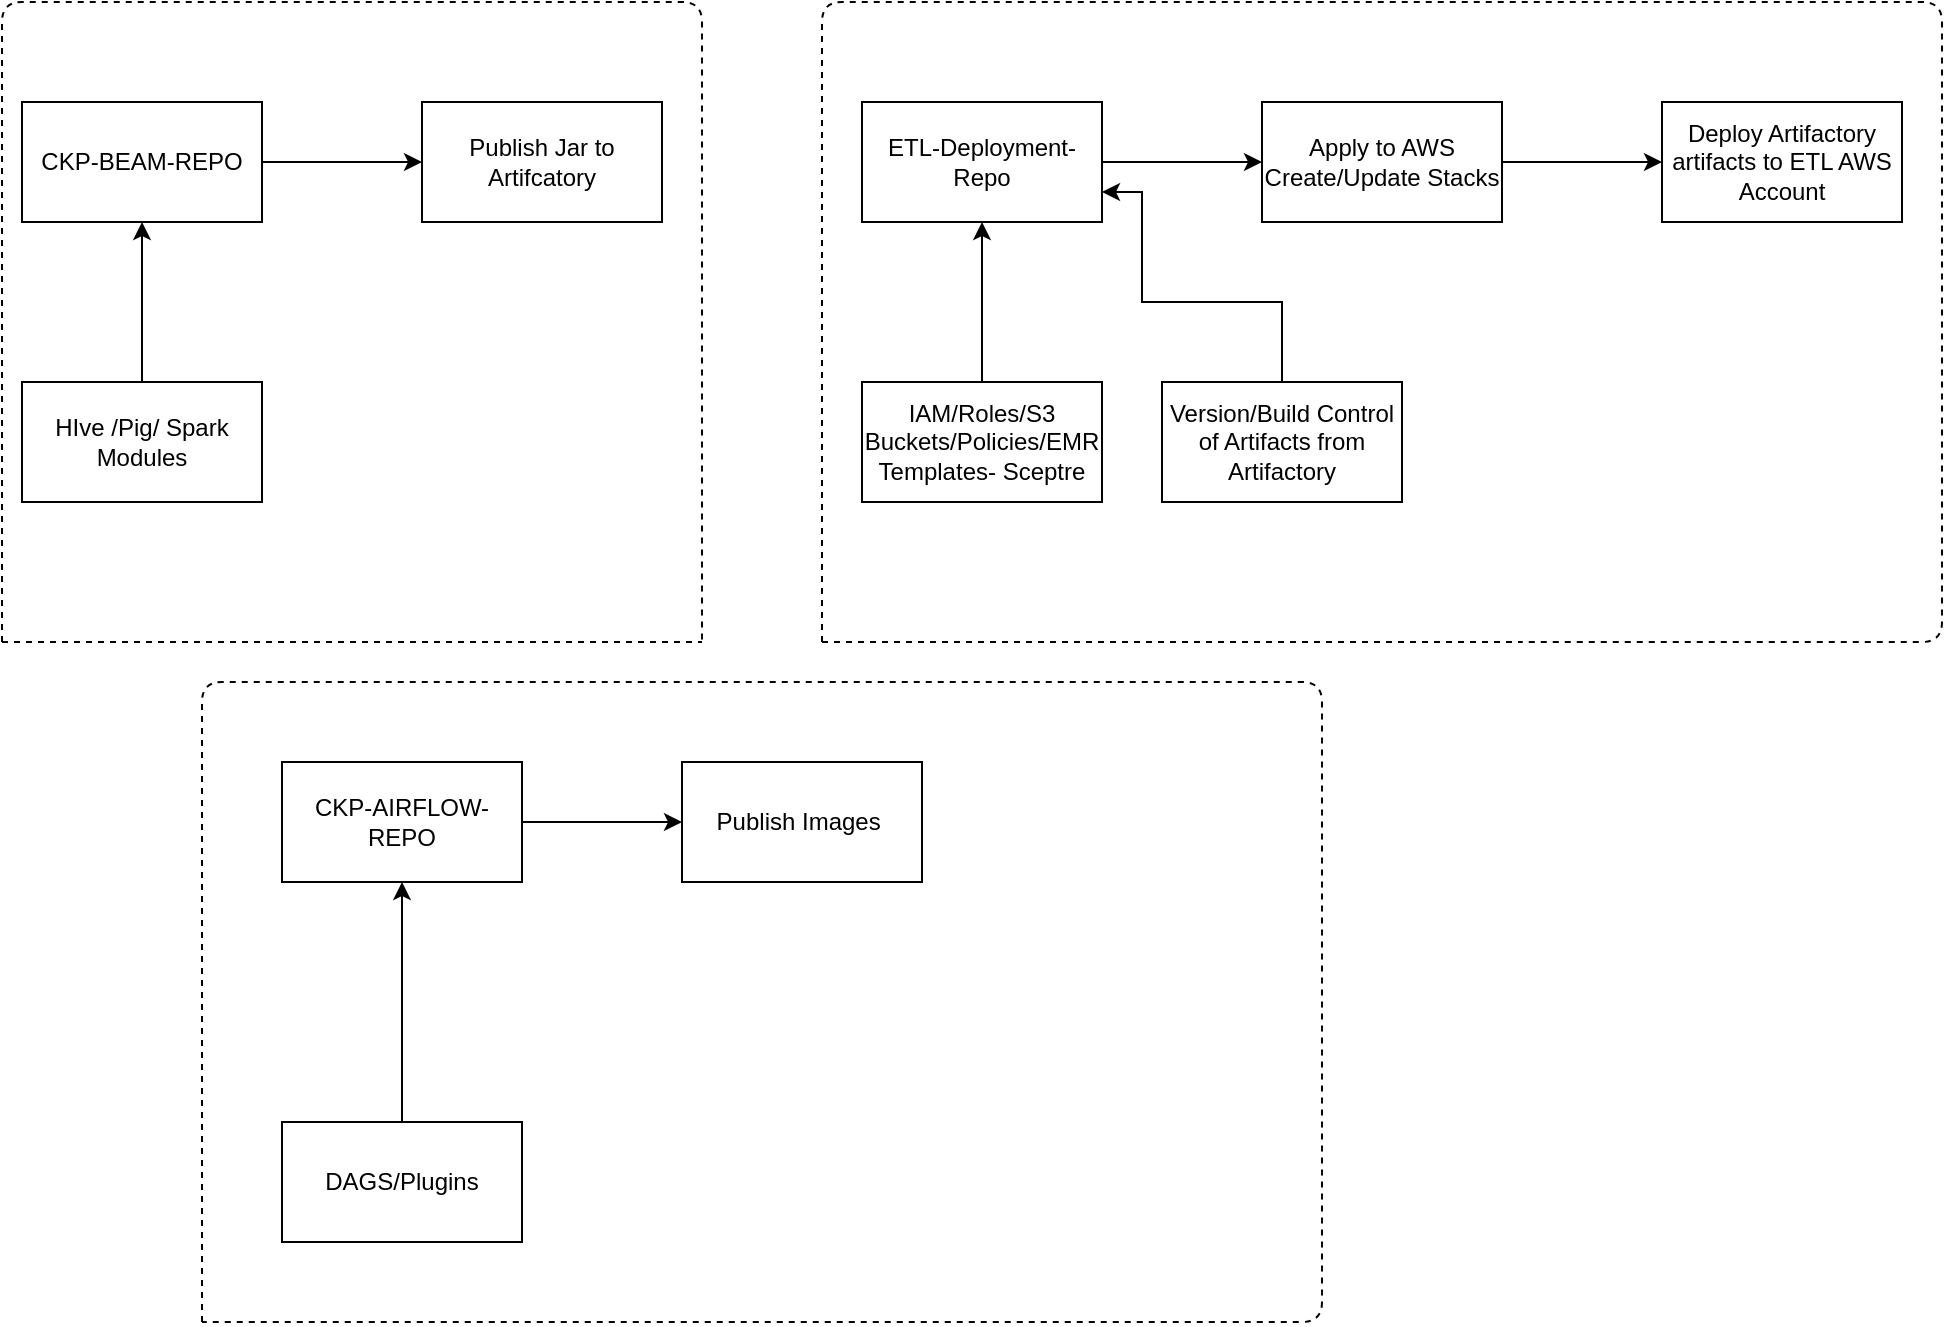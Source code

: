 <mxfile version="12.1.9" type="github" pages="1"><diagram id="b7LLw6YWBvupuV4ORUR-" name="Page-1"><mxGraphModel dx="1432" dy="590" grid="1" gridSize="10" guides="1" tooltips="1" connect="1" arrows="1" fold="1" page="1" pageScale="1" pageWidth="1100" pageHeight="850" math="0" shadow="0"><root><mxCell id="0"/><mxCell id="1" parent="0"/><mxCell id="2Vicj7nEky7xaXgRZkeV-3" value="" style="edgeStyle=orthogonalEdgeStyle;rounded=0;orthogonalLoop=1;jettySize=auto;html=1;" edge="1" parent="1" source="2Vicj7nEky7xaXgRZkeV-1" target="2Vicj7nEky7xaXgRZkeV-2"><mxGeometry relative="1" as="geometry"/></mxCell><mxCell id="2Vicj7nEky7xaXgRZkeV-1" value="CKP-BEAM-REPO" style="rounded=0;whiteSpace=wrap;html=1;" vertex="1" parent="1"><mxGeometry x="90" y="120" width="120" height="60" as="geometry"/></mxCell><mxCell id="2Vicj7nEky7xaXgRZkeV-2" value="Publish Jar to Artifcatory" style="rounded=0;whiteSpace=wrap;html=1;" vertex="1" parent="1"><mxGeometry x="290" y="120" width="120" height="60" as="geometry"/></mxCell><mxCell id="2Vicj7nEky7xaXgRZkeV-5" value="" style="edgeStyle=orthogonalEdgeStyle;rounded=0;orthogonalLoop=1;jettySize=auto;html=1;" edge="1" parent="1" source="2Vicj7nEky7xaXgRZkeV-4" target="2Vicj7nEky7xaXgRZkeV-1"><mxGeometry relative="1" as="geometry"/></mxCell><mxCell id="2Vicj7nEky7xaXgRZkeV-4" value="HIve /Pig/ Spark Modules" style="rounded=0;whiteSpace=wrap;html=1;" vertex="1" parent="1"><mxGeometry x="90" y="260" width="120" height="60" as="geometry"/></mxCell><mxCell id="2Vicj7nEky7xaXgRZkeV-6" value="" style="endArrow=none;dashed=1;html=1;" edge="1" parent="1"><mxGeometry width="50" height="50" relative="1" as="geometry"><mxPoint x="80" y="390" as="sourcePoint"/><mxPoint x="430" y="390" as="targetPoint"/><Array as="points"><mxPoint x="80" y="70"/><mxPoint x="430" y="70"/></Array></mxGeometry></mxCell><mxCell id="2Vicj7nEky7xaXgRZkeV-7" value="" style="endArrow=none;dashed=1;html=1;" edge="1" parent="1"><mxGeometry width="50" height="50" relative="1" as="geometry"><mxPoint x="80" y="390" as="sourcePoint"/><mxPoint x="430" y="390" as="targetPoint"/></mxGeometry></mxCell><mxCell id="2Vicj7nEky7xaXgRZkeV-8" value="" style="endArrow=none;dashed=1;html=1;" edge="1" parent="1"><mxGeometry width="50" height="50" relative="1" as="geometry"><mxPoint x="490" y="390" as="sourcePoint"/><mxPoint x="840" y="390" as="targetPoint"/><Array as="points"><mxPoint x="490" y="70"/><mxPoint x="840" y="70"/><mxPoint x="1050" y="70"/><mxPoint x="1050" y="390"/></Array></mxGeometry></mxCell><mxCell id="2Vicj7nEky7xaXgRZkeV-9" value="" style="endArrow=none;dashed=1;html=1;" edge="1" parent="1"><mxGeometry width="50" height="50" relative="1" as="geometry"><mxPoint x="490" y="390" as="sourcePoint"/><mxPoint x="840" y="390" as="targetPoint"/></mxGeometry></mxCell><mxCell id="2Vicj7nEky7xaXgRZkeV-11" value="" style="edgeStyle=orthogonalEdgeStyle;rounded=0;orthogonalLoop=1;jettySize=auto;html=1;" edge="1" parent="1" source="2Vicj7nEky7xaXgRZkeV-12" target="2Vicj7nEky7xaXgRZkeV-13"><mxGeometry relative="1" as="geometry"/></mxCell><mxCell id="2Vicj7nEky7xaXgRZkeV-12" value="ETL-Deployment-Repo" style="rounded=0;whiteSpace=wrap;html=1;" vertex="1" parent="1"><mxGeometry x="510" y="120" width="120" height="60" as="geometry"/></mxCell><mxCell id="2Vicj7nEky7xaXgRZkeV-17" value="" style="edgeStyle=orthogonalEdgeStyle;rounded=0;orthogonalLoop=1;jettySize=auto;html=1;" edge="1" parent="1" source="2Vicj7nEky7xaXgRZkeV-13" target="2Vicj7nEky7xaXgRZkeV-16"><mxGeometry relative="1" as="geometry"/></mxCell><mxCell id="2Vicj7nEky7xaXgRZkeV-13" value="Apply to AWS&lt;br&gt;Create/Update Stacks" style="rounded=0;whiteSpace=wrap;html=1;" vertex="1" parent="1"><mxGeometry x="710" y="120" width="120" height="60" as="geometry"/></mxCell><mxCell id="2Vicj7nEky7xaXgRZkeV-16" value="Deploy Artifactory artifacts to ETL AWS Account" style="rounded=0;whiteSpace=wrap;html=1;" vertex="1" parent="1"><mxGeometry x="910" y="120" width="120" height="60" as="geometry"/></mxCell><mxCell id="2Vicj7nEky7xaXgRZkeV-14" value="" style="edgeStyle=orthogonalEdgeStyle;rounded=0;orthogonalLoop=1;jettySize=auto;html=1;" edge="1" parent="1" source="2Vicj7nEky7xaXgRZkeV-15" target="2Vicj7nEky7xaXgRZkeV-12"><mxGeometry relative="1" as="geometry"/></mxCell><mxCell id="2Vicj7nEky7xaXgRZkeV-15" value="IAM/Roles/S3 Buckets/Policies/EMR Templates- Sceptre" style="rounded=0;whiteSpace=wrap;html=1;" vertex="1" parent="1"><mxGeometry x="510" y="260" width="120" height="60" as="geometry"/></mxCell><mxCell id="2Vicj7nEky7xaXgRZkeV-19" style="edgeStyle=orthogonalEdgeStyle;rounded=0;orthogonalLoop=1;jettySize=auto;html=1;entryX=1;entryY=0.75;entryDx=0;entryDy=0;" edge="1" parent="1" source="2Vicj7nEky7xaXgRZkeV-18" target="2Vicj7nEky7xaXgRZkeV-12"><mxGeometry relative="1" as="geometry"><Array as="points"><mxPoint x="720" y="220"/><mxPoint x="650" y="220"/><mxPoint x="650" y="165"/></Array></mxGeometry></mxCell><mxCell id="2Vicj7nEky7xaXgRZkeV-18" value="Version/Build Control of Artifacts from Artifactory" style="rounded=0;whiteSpace=wrap;html=1;" vertex="1" parent="1"><mxGeometry x="660" y="260" width="120" height="60" as="geometry"/></mxCell><mxCell id="2Vicj7nEky7xaXgRZkeV-20" value="" style="endArrow=none;dashed=1;html=1;" edge="1" parent="1"><mxGeometry width="50" height="50" relative="1" as="geometry"><mxPoint x="180" y="730" as="sourcePoint"/><mxPoint x="180" y="730" as="targetPoint"/><Array as="points"><mxPoint x="180" y="410"/><mxPoint x="530" y="410"/><mxPoint x="740" y="410"/><mxPoint x="740" y="730"/></Array></mxGeometry></mxCell><mxCell id="2Vicj7nEky7xaXgRZkeV-27" value="" style="edgeStyle=orthogonalEdgeStyle;rounded=0;orthogonalLoop=1;jettySize=auto;html=1;" edge="1" parent="1" source="2Vicj7nEky7xaXgRZkeV-22" target="2Vicj7nEky7xaXgRZkeV-26"><mxGeometry relative="1" as="geometry"/></mxCell><mxCell id="2Vicj7nEky7xaXgRZkeV-22" value="CKP-AIRFLOW-REPO" style="rounded=0;whiteSpace=wrap;html=1;" vertex="1" parent="1"><mxGeometry x="220" y="450" width="120" height="60" as="geometry"/></mxCell><mxCell id="2Vicj7nEky7xaXgRZkeV-26" value="Publish Images&amp;nbsp;" style="rounded=0;whiteSpace=wrap;html=1;" vertex="1" parent="1"><mxGeometry x="420" y="450" width="120" height="60" as="geometry"/></mxCell><mxCell id="2Vicj7nEky7xaXgRZkeV-25" value="" style="edgeStyle=orthogonalEdgeStyle;rounded=0;orthogonalLoop=1;jettySize=auto;html=1;" edge="1" parent="1" source="2Vicj7nEky7xaXgRZkeV-24" target="2Vicj7nEky7xaXgRZkeV-22"><mxGeometry relative="1" as="geometry"/></mxCell><mxCell id="2Vicj7nEky7xaXgRZkeV-24" value="DAGS/Plugins" style="rounded=0;whiteSpace=wrap;html=1;" vertex="1" parent="1"><mxGeometry x="220" y="630" width="120" height="60" as="geometry"/></mxCell></root></mxGraphModel></diagram></mxfile>